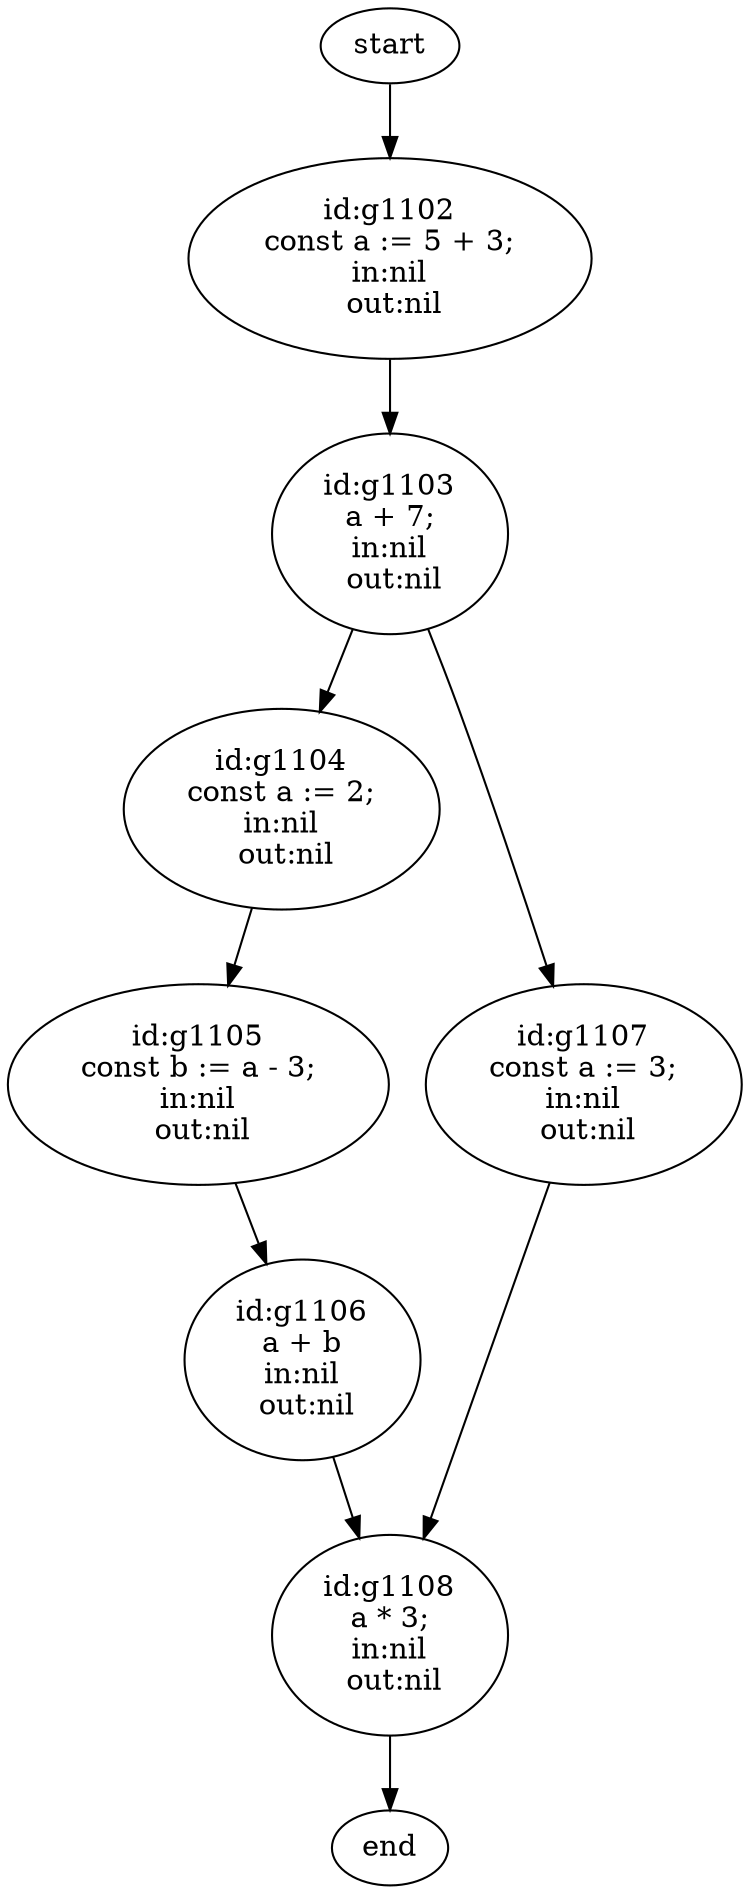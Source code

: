 digraph G {
graph [];

0 [label="start", ];
1 [label="id:g1102
const a := 5 + 3;
in:nil
 out:nil", ];
2 [label="id:g1103
a + 7;
in:nil
 out:nil", ];
3 [label="id:g1104
const a := 2;
in:nil
 out:nil", ];
4 [label="id:g1105
const b := a - 3;
in:nil
 out:nil", ];
5 [label="id:g1106
a + b
in:nil
 out:nil", ];
6 [label="id:g1107
const a := 3;
in:nil
 out:nil", ];
8 [label="id:g1108
a * 3;
in:nil
 out:nil", ];
9 [label="end", ];
0->1 [];
1->2 [];
2->3 [];
3->4 [];
4->5 [];
2->6 [];
5->8 [];
6->8 [];
8->9 [];
}